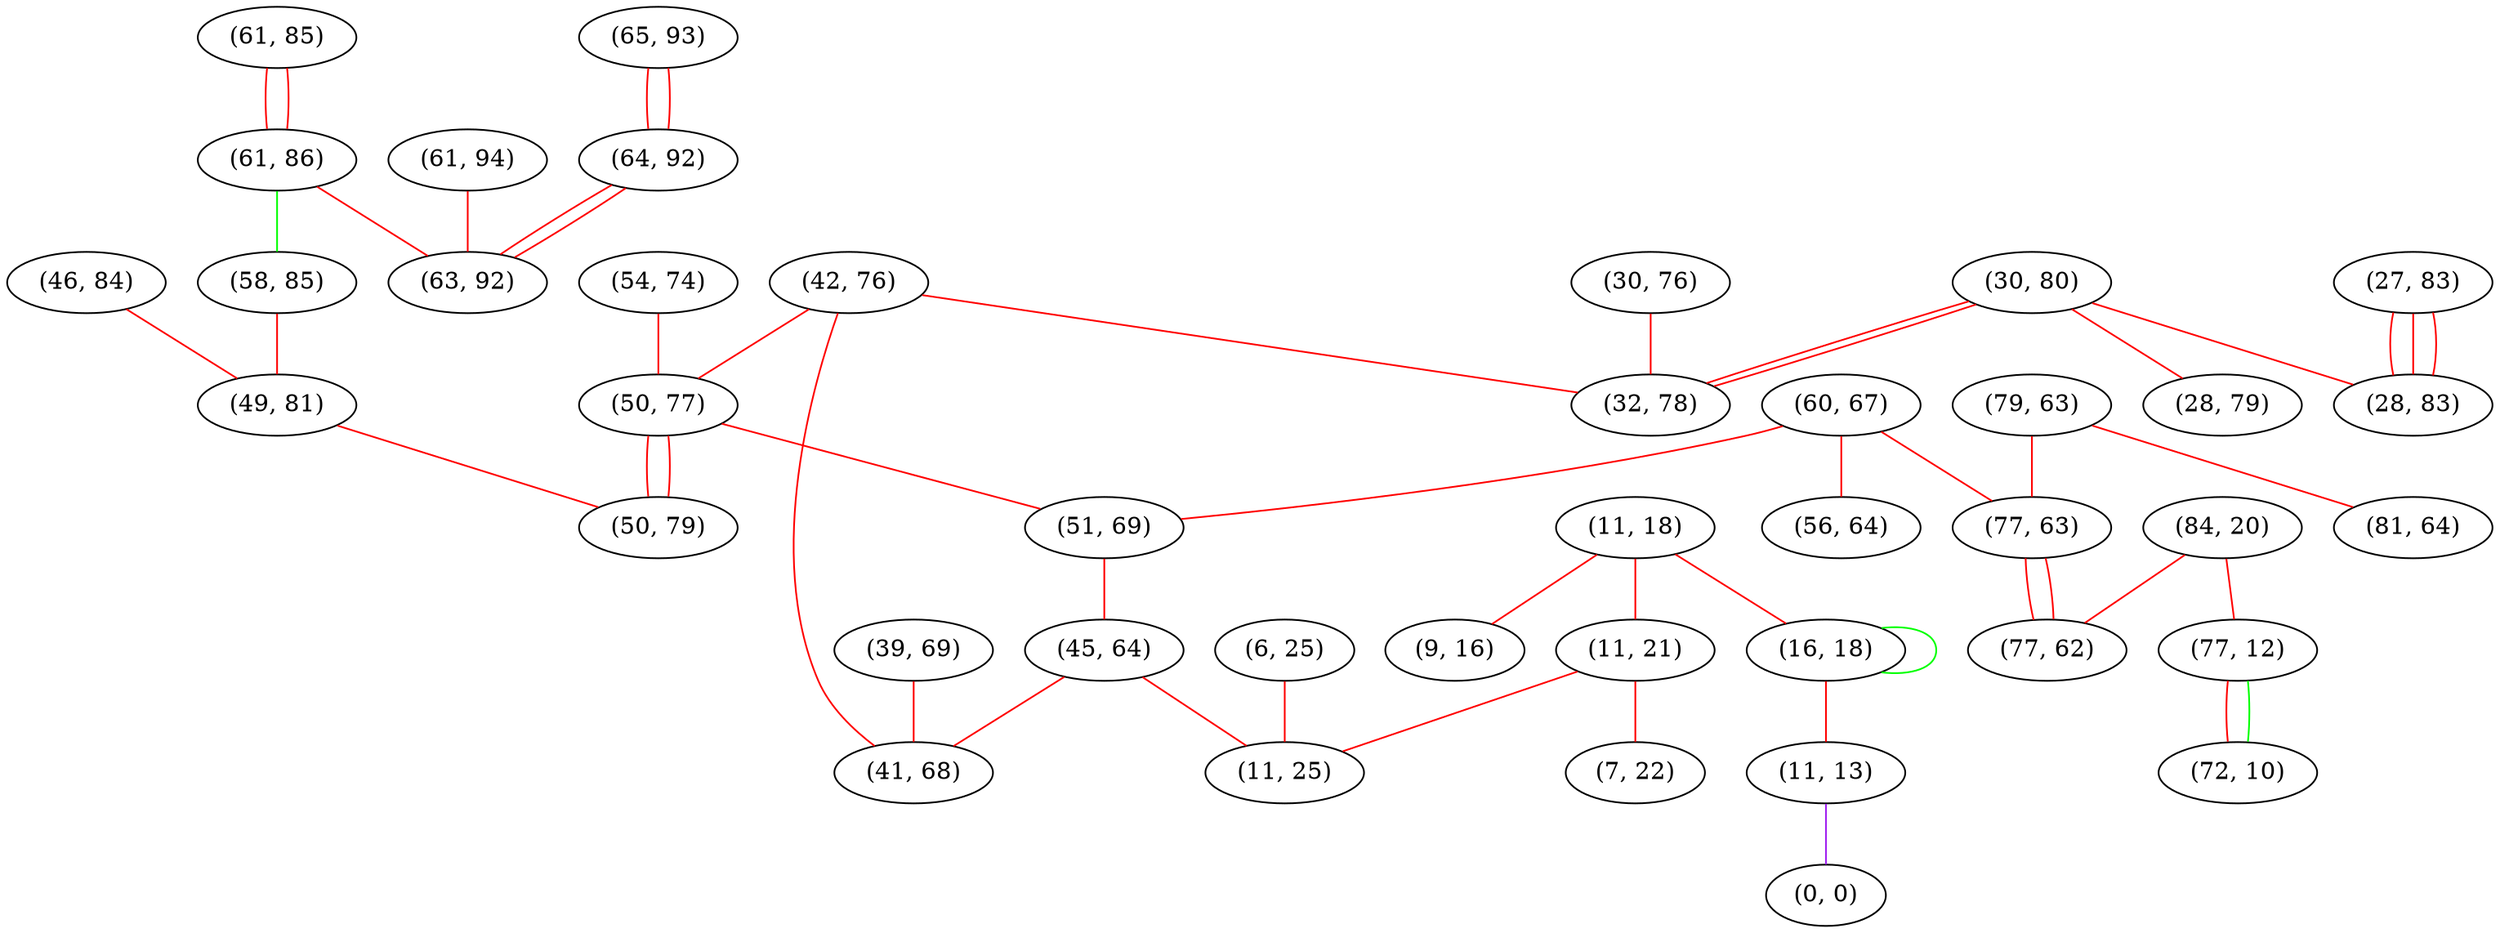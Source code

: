 graph "" {
"(42, 76)";
"(61, 85)";
"(61, 86)";
"(30, 80)";
"(65, 93)";
"(54, 74)";
"(64, 92)";
"(50, 77)";
"(61, 94)";
"(27, 83)";
"(79, 63)";
"(60, 67)";
"(28, 79)";
"(6, 25)";
"(39, 69)";
"(28, 83)";
"(46, 84)";
"(11, 18)";
"(16, 18)";
"(11, 13)";
"(63, 92)";
"(30, 76)";
"(0, 0)";
"(84, 20)";
"(58, 85)";
"(51, 69)";
"(9, 16)";
"(11, 21)";
"(7, 22)";
"(77, 63)";
"(49, 81)";
"(45, 64)";
"(77, 12)";
"(11, 25)";
"(50, 79)";
"(32, 78)";
"(81, 64)";
"(72, 10)";
"(41, 68)";
"(77, 62)";
"(56, 64)";
"(42, 76)" -- "(32, 78)"  [color=red, key=0, weight=1];
"(42, 76)" -- "(50, 77)"  [color=red, key=0, weight=1];
"(42, 76)" -- "(41, 68)"  [color=red, key=0, weight=1];
"(61, 85)" -- "(61, 86)"  [color=red, key=0, weight=1];
"(61, 85)" -- "(61, 86)"  [color=red, key=1, weight=1];
"(61, 86)" -- "(63, 92)"  [color=red, key=0, weight=1];
"(61, 86)" -- "(58, 85)"  [color=green, key=0, weight=2];
"(30, 80)" -- "(32, 78)"  [color=red, key=0, weight=1];
"(30, 80)" -- "(32, 78)"  [color=red, key=1, weight=1];
"(30, 80)" -- "(28, 79)"  [color=red, key=0, weight=1];
"(30, 80)" -- "(28, 83)"  [color=red, key=0, weight=1];
"(65, 93)" -- "(64, 92)"  [color=red, key=0, weight=1];
"(65, 93)" -- "(64, 92)"  [color=red, key=1, weight=1];
"(54, 74)" -- "(50, 77)"  [color=red, key=0, weight=1];
"(64, 92)" -- "(63, 92)"  [color=red, key=0, weight=1];
"(64, 92)" -- "(63, 92)"  [color=red, key=1, weight=1];
"(50, 77)" -- "(50, 79)"  [color=red, key=0, weight=1];
"(50, 77)" -- "(50, 79)"  [color=red, key=1, weight=1];
"(50, 77)" -- "(51, 69)"  [color=red, key=0, weight=1];
"(61, 94)" -- "(63, 92)"  [color=red, key=0, weight=1];
"(27, 83)" -- "(28, 83)"  [color=red, key=0, weight=1];
"(27, 83)" -- "(28, 83)"  [color=red, key=1, weight=1];
"(27, 83)" -- "(28, 83)"  [color=red, key=2, weight=1];
"(79, 63)" -- "(81, 64)"  [color=red, key=0, weight=1];
"(79, 63)" -- "(77, 63)"  [color=red, key=0, weight=1];
"(60, 67)" -- "(77, 63)"  [color=red, key=0, weight=1];
"(60, 67)" -- "(56, 64)"  [color=red, key=0, weight=1];
"(60, 67)" -- "(51, 69)"  [color=red, key=0, weight=1];
"(6, 25)" -- "(11, 25)"  [color=red, key=0, weight=1];
"(39, 69)" -- "(41, 68)"  [color=red, key=0, weight=1];
"(46, 84)" -- "(49, 81)"  [color=red, key=0, weight=1];
"(11, 18)" -- "(9, 16)"  [color=red, key=0, weight=1];
"(11, 18)" -- "(16, 18)"  [color=red, key=0, weight=1];
"(11, 18)" -- "(11, 21)"  [color=red, key=0, weight=1];
"(16, 18)" -- "(16, 18)"  [color=green, key=0, weight=2];
"(16, 18)" -- "(11, 13)"  [color=red, key=0, weight=1];
"(11, 13)" -- "(0, 0)"  [color=purple, key=0, weight=4];
"(30, 76)" -- "(32, 78)"  [color=red, key=0, weight=1];
"(84, 20)" -- "(77, 62)"  [color=red, key=0, weight=1];
"(84, 20)" -- "(77, 12)"  [color=red, key=0, weight=1];
"(58, 85)" -- "(49, 81)"  [color=red, key=0, weight=1];
"(51, 69)" -- "(45, 64)"  [color=red, key=0, weight=1];
"(11, 21)" -- "(7, 22)"  [color=red, key=0, weight=1];
"(11, 21)" -- "(11, 25)"  [color=red, key=0, weight=1];
"(77, 63)" -- "(77, 62)"  [color=red, key=0, weight=1];
"(77, 63)" -- "(77, 62)"  [color=red, key=1, weight=1];
"(49, 81)" -- "(50, 79)"  [color=red, key=0, weight=1];
"(45, 64)" -- "(11, 25)"  [color=red, key=0, weight=1];
"(45, 64)" -- "(41, 68)"  [color=red, key=0, weight=1];
"(77, 12)" -- "(72, 10)"  [color=red, key=0, weight=1];
"(77, 12)" -- "(72, 10)"  [color=green, key=1, weight=2];
}
